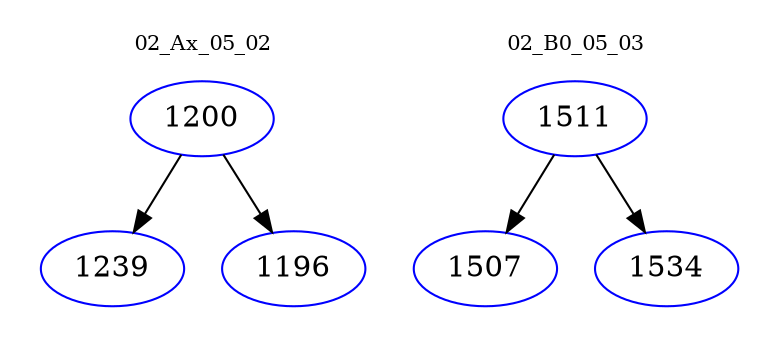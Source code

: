 digraph{
subgraph cluster_0 {
color = white
label = "02_Ax_05_02";
fontsize=10;
T0_1200 [label="1200", color="blue"]
T0_1200 -> T0_1239 [color="black"]
T0_1239 [label="1239", color="blue"]
T0_1200 -> T0_1196 [color="black"]
T0_1196 [label="1196", color="blue"]
}
subgraph cluster_1 {
color = white
label = "02_B0_05_03";
fontsize=10;
T1_1511 [label="1511", color="blue"]
T1_1511 -> T1_1507 [color="black"]
T1_1507 [label="1507", color="blue"]
T1_1511 -> T1_1534 [color="black"]
T1_1534 [label="1534", color="blue"]
}
}
